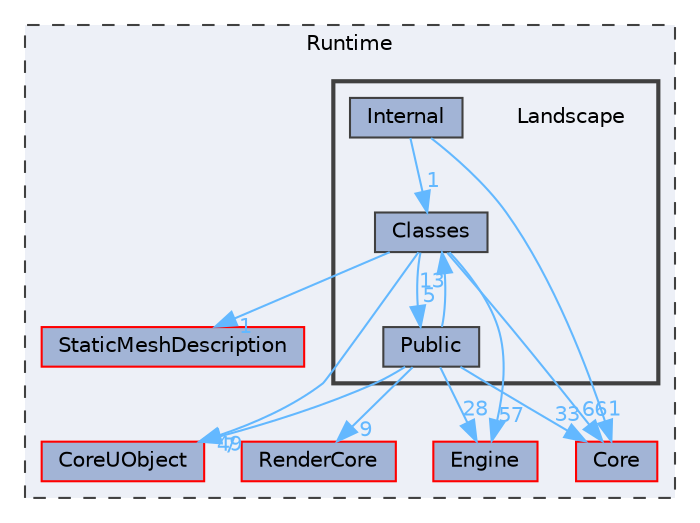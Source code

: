 digraph "Landscape"
{
 // INTERACTIVE_SVG=YES
 // LATEX_PDF_SIZE
  bgcolor="transparent";
  edge [fontname=Helvetica,fontsize=10,labelfontname=Helvetica,labelfontsize=10];
  node [fontname=Helvetica,fontsize=10,shape=box,height=0.2,width=0.4];
  compound=true
  subgraph clusterdir_7536b172fbd480bfd146a1b1acd6856b {
    graph [ bgcolor="#edf0f7", pencolor="grey25", label="Runtime", fontname=Helvetica,fontsize=10 style="filled,dashed", URL="dir_7536b172fbd480bfd146a1b1acd6856b.html",tooltip=""]
  dir_0e6cddcc9caa1238c7f3774224afaa45 [label="Core", fillcolor="#a2b4d6", color="red", style="filled", URL="dir_0e6cddcc9caa1238c7f3774224afaa45.html",tooltip=""];
  dir_4c499e5e32e2b4479ad7e552df73eeae [label="CoreUObject", fillcolor="#a2b4d6", color="red", style="filled", URL="dir_4c499e5e32e2b4479ad7e552df73eeae.html",tooltip=""];
  dir_f2363e142f6759ff0464f63cbca4a6dc [label="StaticMeshDescription", fillcolor="#a2b4d6", color="red", style="filled", URL="dir_f2363e142f6759ff0464f63cbca4a6dc.html",tooltip=""];
  dir_fdf6aa5c3cf3805bb958134448d60562 [label="Engine", fillcolor="#a2b4d6", color="red", style="filled", URL="dir_fdf6aa5c3cf3805bb958134448d60562.html",tooltip=""];
  dir_1b3e874b84daba3b34ce7cbbd2916bbd [label="RenderCore", fillcolor="#a2b4d6", color="red", style="filled", URL="dir_1b3e874b84daba3b34ce7cbbd2916bbd.html",tooltip=""];
  subgraph clusterdir_1609d6a187a21f83be9db2b943dcc260 {
    graph [ bgcolor="#edf0f7", pencolor="grey25", label="", fontname=Helvetica,fontsize=10 style="filled,bold", URL="dir_1609d6a187a21f83be9db2b943dcc260.html",tooltip=""]
    dir_1609d6a187a21f83be9db2b943dcc260 [shape=plaintext, label="Landscape"];
  dir_20d1504460f7dc953dd2479317905424 [label="Classes", fillcolor="#a2b4d6", color="grey25", style="filled", URL="dir_20d1504460f7dc953dd2479317905424.html",tooltip=""];
  dir_aa68307fbe1f98f98d66daac3f7be801 [label="Internal", fillcolor="#a2b4d6", color="grey25", style="filled", URL="dir_aa68307fbe1f98f98d66daac3f7be801.html",tooltip=""];
  dir_9763436d80987561c92dcdbdf72ce810 [label="Public", fillcolor="#a2b4d6", color="grey25", style="filled", URL="dir_9763436d80987561c92dcdbdf72ce810.html",tooltip=""];
  }
  }
  dir_20d1504460f7dc953dd2479317905424->dir_0e6cddcc9caa1238c7f3774224afaa45 [headlabel="66", labeldistance=1.5 headhref="dir_000197_000266.html" href="dir_000197_000266.html" color="steelblue1" fontcolor="steelblue1"];
  dir_20d1504460f7dc953dd2479317905424->dir_4c499e5e32e2b4479ad7e552df73eeae [headlabel="49", labeldistance=1.5 headhref="dir_000197_000268.html" href="dir_000197_000268.html" color="steelblue1" fontcolor="steelblue1"];
  dir_20d1504460f7dc953dd2479317905424->dir_9763436d80987561c92dcdbdf72ce810 [headlabel="5", labeldistance=1.5 headhref="dir_000197_000942.html" href="dir_000197_000942.html" color="steelblue1" fontcolor="steelblue1"];
  dir_20d1504460f7dc953dd2479317905424->dir_f2363e142f6759ff0464f63cbca4a6dc [headlabel="1", labeldistance=1.5 headhref="dir_000197_001137.html" href="dir_000197_001137.html" color="steelblue1" fontcolor="steelblue1"];
  dir_20d1504460f7dc953dd2479317905424->dir_fdf6aa5c3cf3805bb958134448d60562 [headlabel="57", labeldistance=1.5 headhref="dir_000197_000366.html" href="dir_000197_000366.html" color="steelblue1" fontcolor="steelblue1"];
  dir_aa68307fbe1f98f98d66daac3f7be801->dir_0e6cddcc9caa1238c7f3774224afaa45 [headlabel="1", labeldistance=1.5 headhref="dir_000524_000266.html" href="dir_000524_000266.html" color="steelblue1" fontcolor="steelblue1"];
  dir_aa68307fbe1f98f98d66daac3f7be801->dir_20d1504460f7dc953dd2479317905424 [headlabel="1", labeldistance=1.5 headhref="dir_000524_000197.html" href="dir_000524_000197.html" color="steelblue1" fontcolor="steelblue1"];
  dir_9763436d80987561c92dcdbdf72ce810->dir_0e6cddcc9caa1238c7f3774224afaa45 [headlabel="33", labeldistance=1.5 headhref="dir_000942_000266.html" href="dir_000942_000266.html" color="steelblue1" fontcolor="steelblue1"];
  dir_9763436d80987561c92dcdbdf72ce810->dir_1b3e874b84daba3b34ce7cbbd2916bbd [headlabel="9", labeldistance=1.5 headhref="dir_000942_000959.html" href="dir_000942_000959.html" color="steelblue1" fontcolor="steelblue1"];
  dir_9763436d80987561c92dcdbdf72ce810->dir_20d1504460f7dc953dd2479317905424 [headlabel="13", labeldistance=1.5 headhref="dir_000942_000197.html" href="dir_000942_000197.html" color="steelblue1" fontcolor="steelblue1"];
  dir_9763436d80987561c92dcdbdf72ce810->dir_4c499e5e32e2b4479ad7e552df73eeae [headlabel="7", labeldistance=1.5 headhref="dir_000942_000268.html" href="dir_000942_000268.html" color="steelblue1" fontcolor="steelblue1"];
  dir_9763436d80987561c92dcdbdf72ce810->dir_fdf6aa5c3cf3805bb958134448d60562 [headlabel="28", labeldistance=1.5 headhref="dir_000942_000366.html" href="dir_000942_000366.html" color="steelblue1" fontcolor="steelblue1"];
}
